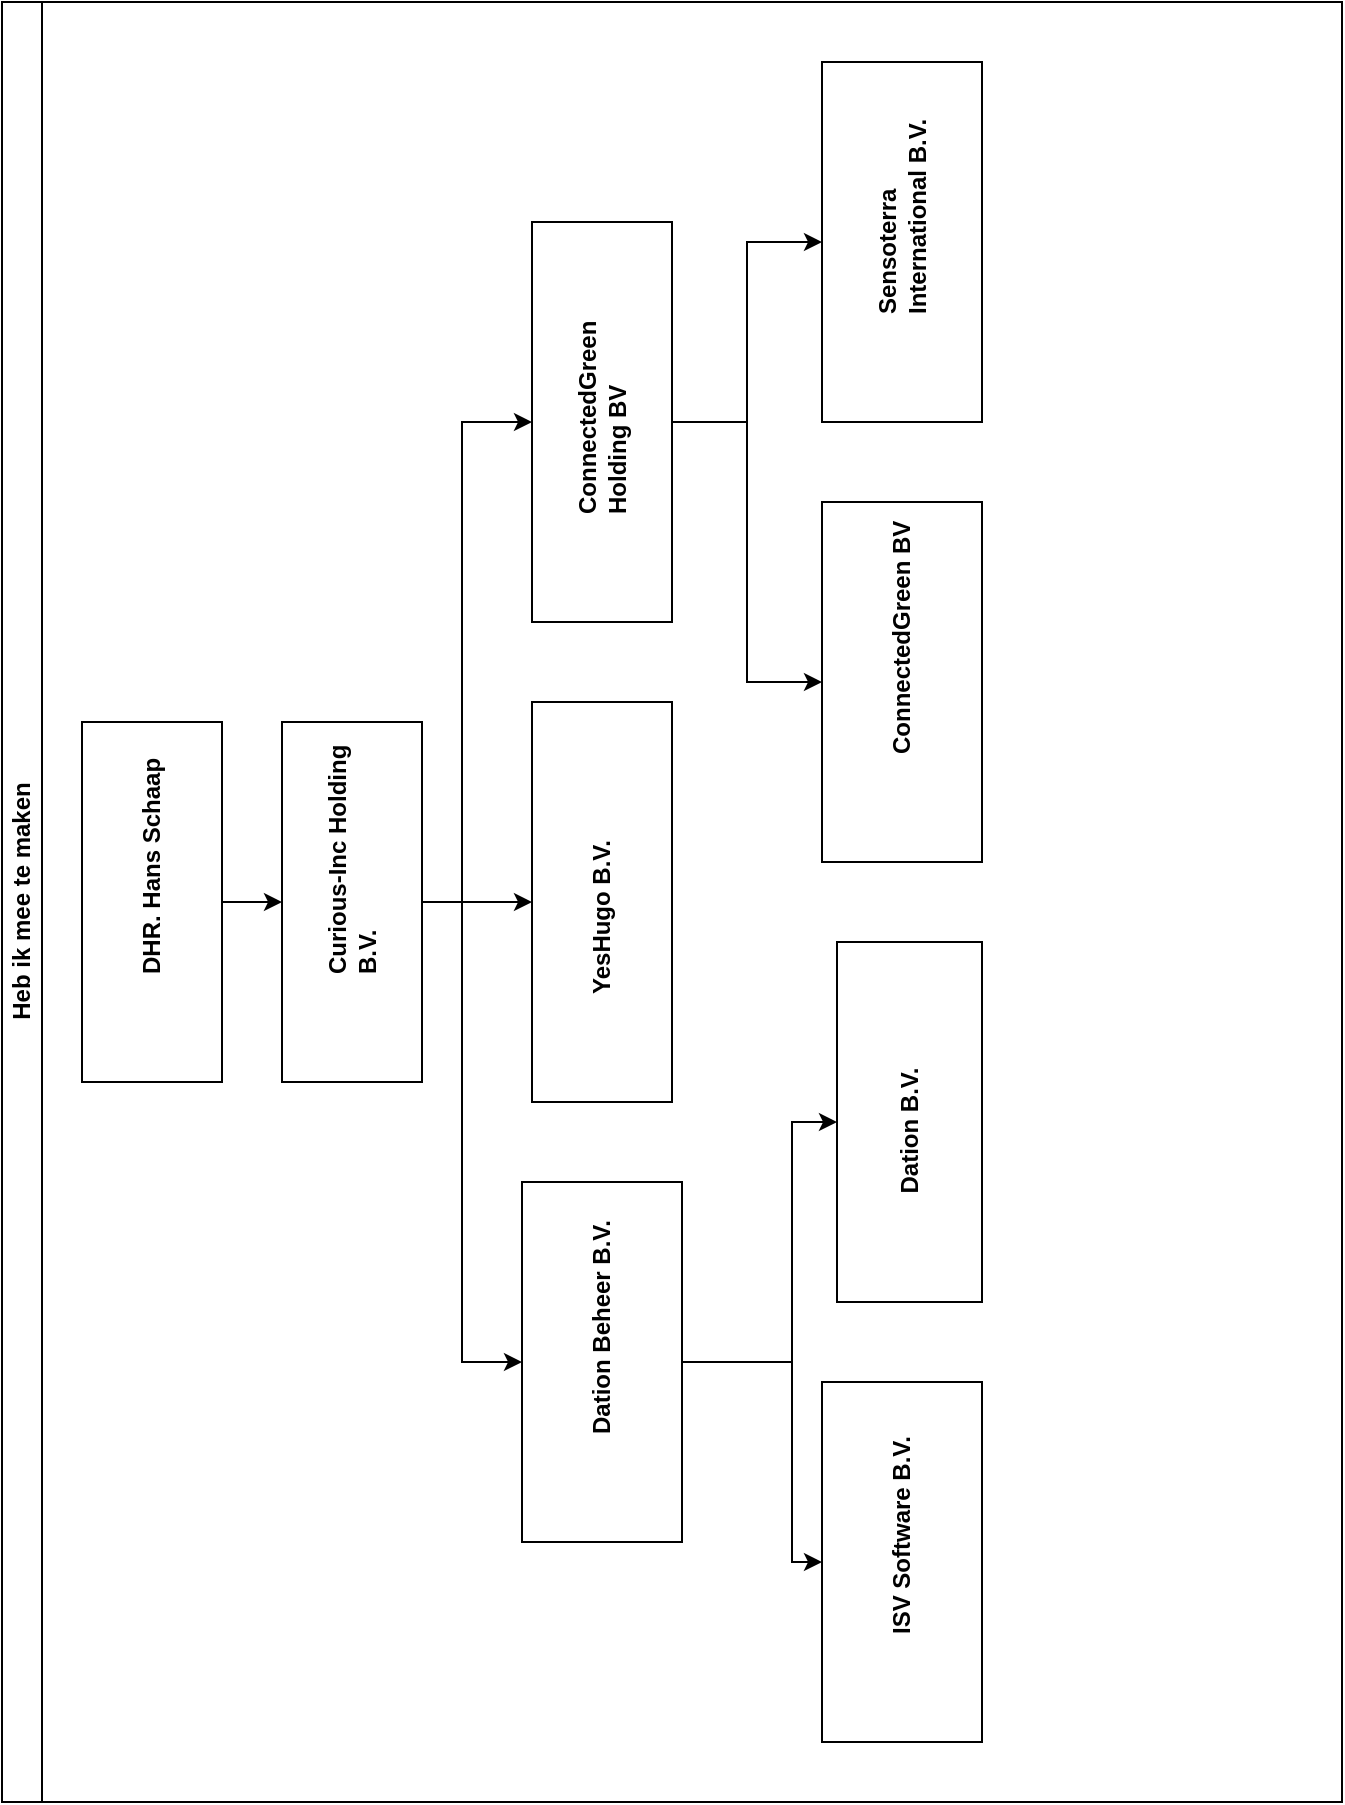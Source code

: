 <mxfile version="22.1.2" type="device">
  <diagram id="prtHgNgQTEPvFCAcTncT" name="Page-1">
    <mxGraphModel dx="1951" dy="965" grid="1" gridSize="10" guides="1" tooltips="1" connect="1" arrows="1" fold="1" page="1" pageScale="1" pageWidth="827" pageHeight="1169" math="0" shadow="0">
      <root>
        <mxCell id="0" />
        <mxCell id="1" parent="0" />
        <mxCell id="dNxyNK7c78bLwvsdeMH5-11" value="Heb ik mee te maken" style="swimlane;html=1;startSize=20;horizontal=1;containerType=tree;glass=0;rotation=-90;" parent="1" vertex="1">
          <mxGeometry y="210" width="900" height="670" as="geometry" />
        </mxCell>
        <UserObject label="DHR. Hans Schaap" name="Tessa Miller" position="CFO" location="Office 1" email="me@example.com" placeholders="1" id="dNxyNK7c78bLwvsdeMH5-12">
          <mxCell style="label;128.png;whiteSpace=wrap;html=1;rounded=0;glass=0;treeFolding=1;treeMoving=1;rotation=-90;" parent="dNxyNK7c78bLwvsdeMH5-11" vertex="1">
            <mxGeometry x="100" y="300" width="180" height="70" as="geometry" />
          </mxCell>
        </UserObject>
        <mxCell id="LfUe9HuIGNa_enZSR2jD-9" style="edgeStyle=orthogonalEdgeStyle;rounded=0;orthogonalLoop=1;jettySize=auto;html=1;entryX=0.5;entryY=0;entryDx=0;entryDy=0;" edge="1" parent="dNxyNK7c78bLwvsdeMH5-11" source="dNxyNK7c78bLwvsdeMH5-16" target="Fmy6KqY2RI3wJajZMgYS-6">
          <mxGeometry relative="1" as="geometry">
            <Array as="points">
              <mxPoint x="510" y="565" />
              <mxPoint x="510" y="445" />
            </Array>
          </mxGeometry>
        </mxCell>
        <mxCell id="LfUe9HuIGNa_enZSR2jD-10" style="edgeStyle=orthogonalEdgeStyle;rounded=0;orthogonalLoop=1;jettySize=auto;html=1;entryX=0.5;entryY=0;entryDx=0;entryDy=0;" edge="1" parent="dNxyNK7c78bLwvsdeMH5-11" source="dNxyNK7c78bLwvsdeMH5-16" target="Fmy6KqY2RI3wJajZMgYS-8">
          <mxGeometry relative="1" as="geometry">
            <Array as="points">
              <mxPoint x="510" y="565" />
              <mxPoint x="510" y="665" />
            </Array>
          </mxGeometry>
        </mxCell>
        <UserObject label="Dation Beheer B.V." name="Evan Valet" position="HR Director" location="Office 4" email="me@example.com" placeholders="1" id="dNxyNK7c78bLwvsdeMH5-16">
          <mxCell style="label;128.png;whiteSpace=wrap;html=1;rounded=0;glass=0;treeFolding=1;treeMoving=1;rotation=-90;" parent="dNxyNK7c78bLwvsdeMH5-11" vertex="1">
            <mxGeometry x="325" y="525" width="180" height="80" as="geometry" />
          </mxCell>
        </UserObject>
        <UserObject label="Dation B.V." name="Evan Valet" position="HR Director" location="Office 4" email="me@example.com" placeholders="1" id="Fmy6KqY2RI3wJajZMgYS-6">
          <mxCell style="label;128.png;whiteSpace=wrap;html=1;rounded=0;glass=0;treeFolding=1;treeMoving=1;rotation=-90;" parent="dNxyNK7c78bLwvsdeMH5-11" vertex="1">
            <mxGeometry x="478.75" y="408.75" width="180" height="72.5" as="geometry" />
          </mxCell>
        </UserObject>
        <UserObject label="ISV Software B.V." name="Evan Valet" position="HR Director" location="Office 4" email="me@example.com" placeholders="1" id="Fmy6KqY2RI3wJajZMgYS-8">
          <mxCell style="label;128.png;whiteSpace=wrap;html=1;rounded=0;glass=0;treeFolding=1;treeMoving=1;rotation=-90;" parent="dNxyNK7c78bLwvsdeMH5-11" vertex="1">
            <mxGeometry x="475" y="625" width="180" height="80" as="geometry" />
          </mxCell>
        </UserObject>
        <mxCell id="Fmy6KqY2RI3wJajZMgYS-13" value="" style="edgeStyle=orthogonalEdgeStyle;rounded=0;orthogonalLoop=1;jettySize=auto;html=1;" parent="dNxyNK7c78bLwvsdeMH5-11" source="dNxyNK7c78bLwvsdeMH5-12" target="Fmy6KqY2RI3wJajZMgYS-14" edge="1">
          <mxGeometry relative="1" as="geometry" />
        </mxCell>
        <mxCell id="LfUe9HuIGNa_enZSR2jD-2" style="edgeStyle=orthogonalEdgeStyle;rounded=0;orthogonalLoop=1;jettySize=auto;html=1;entryX=0.5;entryY=0;entryDx=0;entryDy=0;exitX=0.5;exitY=1;exitDx=0;exitDy=0;" edge="1" parent="dNxyNK7c78bLwvsdeMH5-11" source="Fmy6KqY2RI3wJajZMgYS-14" target="LfUe9HuIGNa_enZSR2jD-1">
          <mxGeometry relative="1" as="geometry">
            <Array as="points">
              <mxPoint x="345" y="335" />
              <mxPoint x="345" y="95" />
            </Array>
          </mxGeometry>
        </mxCell>
        <UserObject label="Curious-Inc Holding B.V." name="Tessa Miller" position="CFO" location="Office 1" email="me@example.com" placeholders="1" id="Fmy6KqY2RI3wJajZMgYS-14">
          <mxCell style="label;128.png;whiteSpace=wrap;html=1;rounded=0;glass=0;treeFolding=1;treeMoving=1;rotation=-90;" parent="dNxyNK7c78bLwvsdeMH5-11" vertex="1">
            <mxGeometry x="200" y="300" width="180" height="70" as="geometry" />
          </mxCell>
        </UserObject>
        <mxCell id="Fmy6KqY2RI3wJajZMgYS-27" style="edgeStyle=orthogonalEdgeStyle;rounded=0;orthogonalLoop=1;jettySize=auto;html=1;fontFamily=Helvetica;fontSize=12;fontColor=default;startSize=20;exitX=0.5;exitY=1;exitDx=0;exitDy=0;entryX=0.5;entryY=0;entryDx=0;entryDy=0;" parent="dNxyNK7c78bLwvsdeMH5-11" source="Fmy6KqY2RI3wJajZMgYS-14" target="dNxyNK7c78bLwvsdeMH5-16" edge="1">
          <mxGeometry relative="1" as="geometry">
            <mxPoint x="305" y="625" as="targetPoint" />
            <Array as="points">
              <mxPoint x="345" y="335" />
              <mxPoint x="345" y="565" />
            </Array>
          </mxGeometry>
        </mxCell>
        <mxCell id="Fmy6KqY2RI3wJajZMgYS-31" value="" style="edgeStyle=orthogonalEdgeStyle;rounded=0;orthogonalLoop=1;jettySize=auto;html=1;exitX=0.5;exitY=1;exitDx=0;exitDy=0;entryX=0.5;entryY=0;entryDx=0;entryDy=0;" parent="dNxyNK7c78bLwvsdeMH5-11" source="Fmy6KqY2RI3wJajZMgYS-14" target="Fmy6KqY2RI3wJajZMgYS-32" edge="1">
          <mxGeometry relative="1" as="geometry">
            <mxPoint x="435" y="305" as="sourcePoint" />
            <mxPoint x="525" y="225" as="targetPoint" />
            <Array as="points" />
          </mxGeometry>
        </mxCell>
        <UserObject label="YesHugo B.V." name="Tessa Miller" position="CFO" location="Office 1" email="me@example.com" placeholders="1" id="Fmy6KqY2RI3wJajZMgYS-32">
          <mxCell style="label;128.png;whiteSpace=wrap;html=1;rounded=0;glass=0;treeFolding=1;treeMoving=1;rotation=-90;" parent="dNxyNK7c78bLwvsdeMH5-11" vertex="1">
            <mxGeometry x="315" y="300" width="200" height="70" as="geometry" />
          </mxCell>
        </UserObject>
        <mxCell id="LfUe9HuIGNa_enZSR2jD-5" style="edgeStyle=orthogonalEdgeStyle;rounded=0;orthogonalLoop=1;jettySize=auto;html=1;entryX=0.5;entryY=0;entryDx=0;entryDy=0;" edge="1" parent="dNxyNK7c78bLwvsdeMH5-11" source="LfUe9HuIGNa_enZSR2jD-1" target="LfUe9HuIGNa_enZSR2jD-4">
          <mxGeometry relative="1" as="geometry" />
        </mxCell>
        <mxCell id="LfUe9HuIGNa_enZSR2jD-6" style="edgeStyle=orthogonalEdgeStyle;rounded=0;orthogonalLoop=1;jettySize=auto;html=1;entryX=0.5;entryY=0;entryDx=0;entryDy=0;" edge="1" parent="dNxyNK7c78bLwvsdeMH5-11" source="LfUe9HuIGNa_enZSR2jD-1" target="LfUe9HuIGNa_enZSR2jD-3">
          <mxGeometry relative="1" as="geometry" />
        </mxCell>
        <UserObject label="ConnectedGreen &lt;br&gt;Holding BV" name="Tessa Miller" position="CFO" location="Office 1" email="me@example.com" placeholders="1" id="LfUe9HuIGNa_enZSR2jD-1">
          <mxCell style="label;128.png;whiteSpace=wrap;html=1;rounded=0;glass=0;treeFolding=1;treeMoving=1;rotation=-90;" vertex="1" parent="dNxyNK7c78bLwvsdeMH5-11">
            <mxGeometry x="315" y="60" width="200" height="70" as="geometry" />
          </mxCell>
        </UserObject>
        <UserObject label="Sensoterra International B.V." name="Evan Valet" position="HR Director" location="Office 4" email="me@example.com" placeholders="1" id="LfUe9HuIGNa_enZSR2jD-3">
          <mxCell style="label;128.png;whiteSpace=wrap;html=1;rounded=0;glass=0;treeFolding=1;treeMoving=1;rotation=-90;" vertex="1" parent="dNxyNK7c78bLwvsdeMH5-11">
            <mxGeometry x="475" y="-35" width="180" height="80" as="geometry" />
          </mxCell>
        </UserObject>
        <UserObject label="ConnectedGreen BV" name="Evan Valet" position="HR Director" location="Office 4" email="me@example.com" placeholders="1" id="LfUe9HuIGNa_enZSR2jD-4">
          <mxCell style="label;128.png;whiteSpace=wrap;html=1;rounded=0;glass=0;treeFolding=1;treeMoving=1;rotation=-90;" vertex="1" parent="dNxyNK7c78bLwvsdeMH5-11">
            <mxGeometry x="475" y="185" width="180" height="80" as="geometry" />
          </mxCell>
        </UserObject>
      </root>
    </mxGraphModel>
  </diagram>
</mxfile>
